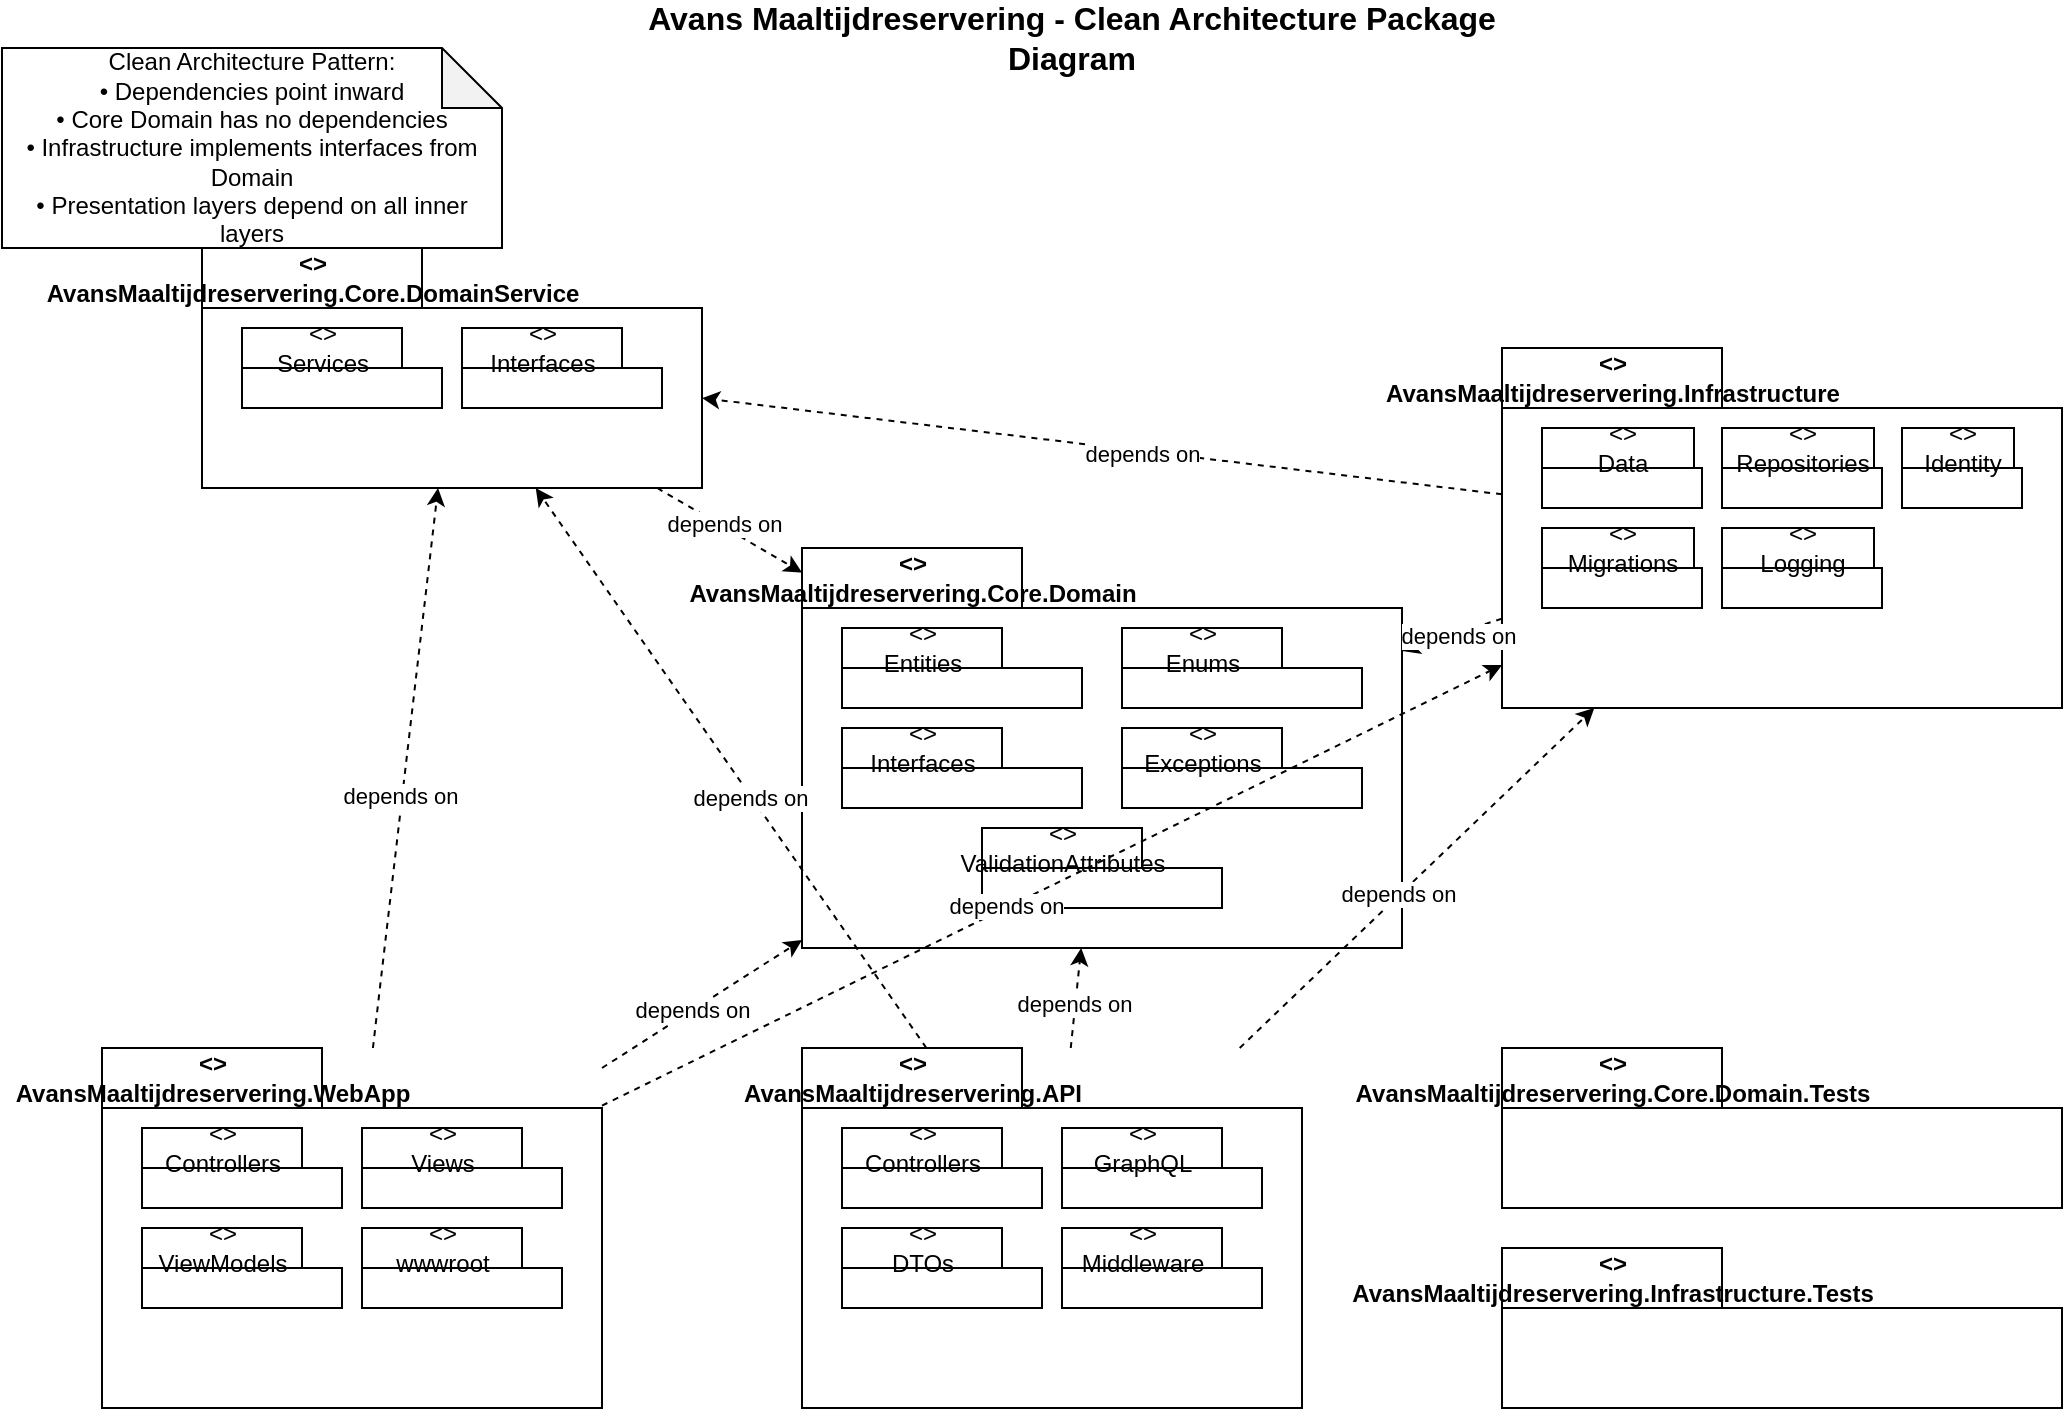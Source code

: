 <?xml version="1.0" encoding="UTF-8"?>
<mxfile version="22.1.16">
  <diagram name="Package Diagram - Clean Architecture" id="package-clean-arch">
    <mxGraphModel dx="1422" dy="794" grid="1" gridSize="10" guides="1" tooltips="1" connect="1" arrows="1" fold="1" page="1" pageScale="1" pageWidth="1169" pageHeight="827" math="0" shadow="0">
      <root>
        <mxCell id="0" />
        <mxCell id="1" parent="0" />
        
        <!-- Title -->
        <mxCell id="title" value="Avans Maaltijdreservering - Clean Architecture Package Diagram" style="text;html=1;align=center;verticalAlign=middle;whiteSpace=wrap;rounded=0;fontStyle=1;fontSize=16;" vertex="1" parent="1">
          <mxGeometry x="350" y="30" width="470" height="30" as="geometry" />
        </mxCell>

        <!-- Core Domain (Center) -->
        <mxCell id="core-domain-pkg" value="&lt;&lt;package&gt;&gt;&#xa;AvansMaaltijdreservering.Core.Domain" style="shape=folder;fontStyle=1;tabWidth=110;tabHeight=30;tabPosition=left;html=1;boundedLbl=1;labelInHeader=1;container=1;collapsible=0;" vertex="1" parent="1">
          <mxGeometry x="450" y="300" width="300" height="200" as="geometry" />
        </mxCell>
        
        <mxCell id="entities-pkg" value="&lt;&lt;package&gt;&gt;&#xa;Entities" style="shape=folder;fontStyle=0;tabWidth=80;tabHeight=20;tabPosition=left;html=1;boundedLbl=1;labelInHeader=1;" vertex="1" parent="core-domain-pkg">
          <mxGeometry x="20" y="40" width="120" height="40" as="geometry" />
        </mxCell>
        
        <mxCell id="enums-pkg" value="&lt;&lt;package&gt;&gt;&#xa;Enums" style="shape=folder;fontStyle=0;tabWidth=80;tabHeight=20;tabPosition=left;html=1;boundedLbl=1;labelInHeader=1;" vertex="1" parent="core-domain-pkg">
          <mxGeometry x="160" y="40" width="120" height="40" as="geometry" />
        </mxCell>
        
        <mxCell id="interfaces-pkg" value="&lt;&lt;package&gt;&gt;&#xa;Interfaces" style="shape=folder;fontStyle=0;tabWidth=80;tabHeight=20;tabPosition=left;html=1;boundedLbl=1;labelInHeader=1;" vertex="1" parent="core-domain-pkg">
          <mxGeometry x="20" y="90" width="120" height="40" as="geometry" />
        </mxCell>
        
        <mxCell id="exceptions-pkg" value="&lt;&lt;package&gt;&gt;&#xa;Exceptions" style="shape=folder;fontStyle=0;tabWidth=80;tabHeight=20;tabPosition=left;html=1;boundedLbl=1;labelInHeader=1;" vertex="1" parent="core-domain-pkg">
          <mxGeometry x="160" y="90" width="120" height="40" as="geometry" />
        </mxCell>

        <mxCell id="validation-pkg" value="&lt;&lt;package&gt;&gt;&#xa;ValidationAttributes" style="shape=folder;fontStyle=0;tabWidth=80;tabHeight=20;tabPosition=left;html=1;boundedLbl=1;labelInHeader=1;" vertex="1" parent="core-domain-pkg">
          <mxGeometry x="90" y="140" width="120" height="40" as="geometry" />
        </mxCell>

        <!-- Core Domain Service -->
        <mxCell id="domain-service-pkg" value="&lt;&lt;package&gt;&gt;&#xa;AvansMaaltijdreservering.Core.DomainService" style="shape=folder;fontStyle=1;tabWidth=110;tabHeight=30;tabPosition=left;html=1;boundedLbl=1;labelInHeader=1;container=1;collapsible=0;" vertex="1" parent="1">
          <mxGeometry x="150" y="150" width="250" height="120" as="geometry" />
        </mxCell>
        
        <mxCell id="services-pkg" value="&lt;&lt;package&gt;&gt;&#xa;Services" style="shape=folder;fontStyle=0;tabWidth=80;tabHeight=20;tabPosition=left;html=1;boundedLbl=1;labelInHeader=1;" vertex="1" parent="domain-service-pkg">
          <mxGeometry x="20" y="40" width="100" height="40" as="geometry" />
        </mxCell>
        
        <mxCell id="service-interfaces-pkg" value="&lt;&lt;package&gt;&gt;&#xa;Interfaces" style="shape=folder;fontStyle=0;tabWidth=80;tabHeight=20;tabPosition=left;html=1;boundedLbl=1;labelInHeader=1;" vertex="1" parent="domain-service-pkg">
          <mxGeometry x="130" y="40" width="100" height="40" as="geometry" />
        </mxCell>

        <!-- Infrastructure -->
        <mxCell id="infrastructure-pkg" value="&lt;&lt;package&gt;&gt;&#xa;AvansMaaltijdreservering.Infrastructure" style="shape=folder;fontStyle=1;tabWidth=110;tabHeight=30;tabPosition=left;html=1;boundedLbl=1;labelInHeader=1;container=1;collapsible=0;" vertex="1" parent="1">
          <mxGeometry x="800" y="200" width="280" height="180" as="geometry" />
        </mxCell>
        
        <mxCell id="data-pkg" value="&lt;&lt;package&gt;&gt;&#xa;Data" style="shape=folder;fontStyle=0;tabWidth=80;tabHeight=20;tabPosition=left;html=1;boundedLbl=1;labelInHeader=1;" vertex="1" parent="infrastructure-pkg">
          <mxGeometry x="20" y="40" width="80" height="40" as="geometry" />
        </mxCell>
        
        <mxCell id="repositories-pkg" value="&lt;&lt;package&gt;&gt;&#xa;Repositories" style="shape=folder;fontStyle=0;tabWidth=80;tabHeight=20;tabPosition=left;html=1;boundedLbl=1;labelInHeader=1;" vertex="1" parent="infrastructure-pkg">
          <mxGeometry x="110" y="40" width="80" height="40" as="geometry" />
        </mxCell>

        <mxCell id="identity-pkg" value="&lt;&lt;package&gt;&gt;&#xa;Identity" style="shape=folder;fontStyle=0;tabWidth=80;tabHeight=20;tabPosition=left;html=1;boundedLbl=1;labelInHeader=1;" vertex="1" parent="infrastructure-pkg">
          <mxGeometry x="200" y="40" width="60" height="40" as="geometry" />
        </mxCell>
        
        <mxCell id="migrations-pkg" value="&lt;&lt;package&gt;&gt;&#xa;Migrations" style="shape=folder;fontStyle=0;tabWidth=80;tabHeight=20;tabPosition=left;html=1;boundedLbl=1;labelInHeader=1;" vertex="1" parent="infrastructure-pkg">
          <mxGeometry x="20" y="90" width="80" height="40" as="geometry" />
        </mxCell>

        <mxCell id="logging-pkg" value="&lt;&lt;package&gt;&gt;&#xa;Logging" style="shape=folder;fontStyle=0;tabWidth=80;tabHeight=20;tabPosition=left;html=1;boundedLbl=1;labelInHeader=1;" vertex="1" parent="infrastructure-pkg">
          <mxGeometry x="110" y="90" width="80" height="40" as="geometry" />
        </mxCell>

        <!-- Presentation Layers -->
        <mxCell id="webapp-pkg" value="&lt;&lt;package&gt;&gt;&#xa;AvansMaaltijdreservering.WebApp" style="shape=folder;fontStyle=1;tabWidth=110;tabHeight=30;tabPosition=left;html=1;boundedLbl=1;labelInHeader=1;container=1;collapsible=0;" vertex="1" parent="1">
          <mxGeometry x="100" y="550" width="250" height="180" as="geometry" />
        </mxCell>
        
        <mxCell id="controllers-pkg" value="&lt;&lt;package&gt;&gt;&#xa;Controllers" style="shape=folder;fontStyle=0;tabWidth=80;tabHeight=20;tabPosition=left;html=1;boundedLbl=1;labelInHeader=1;" vertex="1" parent="webapp-pkg">
          <mxGeometry x="20" y="40" width="100" height="40" as="geometry" />
        </mxCell>
        
        <mxCell id="views-pkg" value="&lt;&lt;package&gt;&gt;&#xa;Views" style="shape=folder;fontStyle=0;tabWidth=80;tabHeight=20;tabPosition=left;html=1;boundedLbl=1;labelInHeader=1;" vertex="1" parent="webapp-pkg">
          <mxGeometry x="130" y="40" width="100" height="40" as="geometry" />
        </mxCell>
        
        <mxCell id="viewmodels-pkg" value="&lt;&lt;package&gt;&gt;&#xa;ViewModels" style="shape=folder;fontStyle=0;tabWidth=80;tabHeight=20;tabPosition=left;html=1;boundedLbl=1;labelInHeader=1;" vertex="1" parent="webapp-pkg">
          <mxGeometry x="20" y="90" width="100" height="40" as="geometry" />
        </mxCell>

        <mxCell id="wwwroot-pkg" value="&lt;&lt;package&gt;&gt;&#xa;wwwroot" style="shape=folder;fontStyle=0;tabWidth=80;tabHeight=20;tabPosition=left;html=1;boundedLbl=1;labelInHeader=1;" vertex="1" parent="webapp-pkg">
          <mxGeometry x="130" y="90" width="100" height="40" as="geometry" />
        </mxCell>

        <!-- API Layer -->
        <mxCell id="api-pkg" value="&lt;&lt;package&gt;&gt;&#xa;AvansMaaltijdreservering.API" style="shape=folder;fontStyle=1;tabWidth=110;tabHeight=30;tabPosition=left;html=1;boundedLbl=1;labelInHeader=1;container=1;collapsible=0;" vertex="1" parent="1">
          <mxGeometry x="450" y="550" width="250" height="180" as="geometry" />
        </mxCell>
        
        <mxCell id="api-controllers-pkg" value="&lt;&lt;package&gt;&gt;&#xa;Controllers" style="shape=folder;fontStyle=0;tabWidth=80;tabHeight=20;tabPosition=left;html=1;boundedLbl=1;labelInHeader=1;" vertex="1" parent="api-pkg">
          <mxGeometry x="20" y="40" width="100" height="40" as="geometry" />
        </mxCell>
        
        <mxCell id="graphql-pkg" value="&lt;&lt;package&gt;&gt;&#xa;GraphQL" style="shape=folder;fontStyle=0;tabWidth=80;tabHeight=20;tabPosition=left;html=1;boundedLbl=1;labelInHeader=1;" vertex="1" parent="api-pkg">
          <mxGeometry x="130" y="40" width="100" height="40" as="geometry" />
        </mxCell>
        
        <mxCell id="dtos-pkg" value="&lt;&lt;package&gt;&gt;&#xa;DTOs" style="shape=folder;fontStyle=0;tabWidth=80;tabHeight=20;tabPosition=left;html=1;boundedLbl=1;labelInHeader=1;" vertex="1" parent="api-pkg">
          <mxGeometry x="20" y="90" width="100" height="40" as="geometry" />
        </mxCell>

        <mxCell id="middleware-pkg" value="&lt;&lt;package&gt;&gt;&#xa;Middleware" style="shape=folder;fontStyle=0;tabWidth=80;tabHeight=20;tabPosition=left;html=1;boundedLbl=1;labelInHeader=1;" vertex="1" parent="api-pkg">
          <mxGeometry x="130" y="90" width="100" height="40" as="geometry" />
        </mxCell>

        <!-- Test Projects -->
        <mxCell id="domain-tests-pkg" value="&lt;&lt;package&gt;&gt;&#xa;AvansMaaltijdreservering.Core.Domain.Tests" style="shape=folder;fontStyle=1;tabWidth=110;tabHeight=30;tabPosition=left;html=1;boundedLbl=1;labelInHeader=1;" vertex="1" parent="1">
          <mxGeometry x="800" y="550" width="280" height="80" as="geometry" />
        </mxCell>

        <mxCell id="infra-tests-pkg" value="&lt;&lt;package&gt;&gt;&#xa;AvansMaaltijdreservering.Infrastructure.Tests" style="shape=folder;fontStyle=1;tabWidth=110;tabHeight=30;tabPosition=left;html=1;boundedLbl=1;labelInHeader=1;" vertex="1" parent="1">
          <mxGeometry x="800" y="650" width="280" height="80" as="geometry" />
        </mxCell>

        <!-- Dependencies (pointing inward) -->
        <mxCell id="dep1" value="" style="endArrow=classic;html=1;rounded=0;dashed=1;" edge="1" parent="1" source="domain-service-pkg" target="core-domain-pkg">
          <mxGeometry width="50" height="50" relative="1" as="geometry">
            <mxPoint x="400" y="250" as="sourcePoint" />
            <mxPoint x="450" y="200" as="targetPoint" />
          </mxGeometry>
        </mxCell>
        <mxCell id="dep1-label" value="depends on" style="edgeLabel;html=1;align=center;verticalAlign=middle;resizable=0;points=[];" vertex="1" connectable="0" parent="dep1">
          <mxGeometry x="-0.1" y="1" relative="1" as="geometry">
            <mxPoint as="offset" />
          </mxGeometry>
        </mxCell>

        <mxCell id="dep2" value="" style="endArrow=classic;html=1;rounded=0;dashed=1;" edge="1" parent="1" source="infrastructure-pkg" target="core-domain-pkg">
          <mxGeometry width="50" height="50" relative="1" as="geometry">
            <mxPoint x="900" y="350" as="sourcePoint" />
            <mxPoint x="950" y="300" as="targetPoint" />
          </mxGeometry>
        </mxCell>
        <mxCell id="dep2-label" value="depends on" style="edgeLabel;html=1;align=center;verticalAlign=middle;resizable=0;points=[];" vertex="1" connectable="0" parent="dep2">
          <mxGeometry x="-0.1" y="1" relative="1" as="geometry">
            <mxPoint as="offset" />
          </mxGeometry>
        </mxCell>

        <mxCell id="dep3" value="" style="endArrow=classic;html=1;rounded=0;dashed=1;" edge="1" parent="1" source="infrastructure-pkg" target="domain-service-pkg">
          <mxGeometry width="50" height="50" relative="1" as="geometry">
            <mxPoint x="800" y="280" as="sourcePoint" />
            <mxPoint x="400" y="210" as="targetPoint" />
          </mxGeometry>
        </mxCell>
        <mxCell id="dep3-label" value="depends on" style="edgeLabel;html=1;align=center;verticalAlign=middle;resizable=0;points=[];" vertex="1" connectable="0" parent="dep3">
          <mxGeometry x="-0.1" y="1" relative="1" as="geometry">
            <mxPoint as="offset" />
          </mxGeometry>
        </mxCell>

        <mxCell id="dep4" value="" style="endArrow=classic;html=1;rounded=0;dashed=1;" edge="1" parent="1" source="webapp-pkg" target="core-domain-pkg">
          <mxGeometry width="50" height="50" relative="1" as="geometry">
            <mxPoint x="300" y="550" as="sourcePoint" />
            <mxPoint x="500" y="500" as="targetPoint" />
          </mxGeometry>
        </mxCell>
        <mxCell id="dep4-label" value="depends on" style="edgeLabel;html=1;align=center;verticalAlign=middle;resizable=0;points=[];" vertex="1" connectable="0" parent="dep4">
          <mxGeometry x="-0.1" y="1" relative="1" as="geometry">
            <mxPoint as="offset" />
          </mxGeometry>
        </mxCell>

        <mxCell id="dep5" value="" style="endArrow=classic;html=1;rounded=0;dashed=1;" edge="1" parent="1" source="webapp-pkg" target="domain-service-pkg">
          <mxGeometry width="50" height="50" relative="1" as="geometry">
            <mxPoint x="200" y="550" as="sourcePoint" />
            <mxPoint x="250" y="270" as="targetPoint" />
          </mxGeometry>
        </mxCell>
        <mxCell id="dep5-label" value="depends on" style="edgeLabel;html=1;align=center;verticalAlign=middle;resizable=0;points=[];" vertex="1" connectable="0" parent="dep5">
          <mxGeometry x="-0.1" y="1" relative="1" as="geometry">
            <mxPoint as="offset" />
          </mxGeometry>
        </mxCell>

        <mxCell id="dep6" value="" style="endArrow=classic;html=1;rounded=0;dashed=1;" edge="1" parent="1" source="webapp-pkg" target="infrastructure-pkg">
          <mxGeometry width="50" height="50" relative="1" as="geometry">
            <mxPoint x="350" y="600" as="sourcePoint" />
            <mxPoint x="800" y="350" as="targetPoint" />
          </mxGeometry>
        </mxCell>
        <mxCell id="dep6-label" value="depends on" style="edgeLabel;html=1;align=center;verticalAlign=middle;resizable=0;points=[];" vertex="1" connectable="0" parent="dep6">
          <mxGeometry x="-0.1" y="1" relative="1" as="geometry">
            <mxPoint as="offset" />
          </mxGeometry>
        </mxCell>

        <mxCell id="dep7" value="" style="endArrow=classic;html=1;rounded=0;dashed=1;" edge="1" parent="1" source="api-pkg" target="core-domain-pkg">
          <mxGeometry width="50" height="50" relative="1" as="geometry">
            <mxPoint x="575" y="550" as="sourcePoint" />
            <mxPoint x="575" y="500" as="targetPoint" />
          </mxGeometry>
        </mxCell>
        <mxCell id="dep7-label" value="depends on" style="edgeLabel;html=1;align=center;verticalAlign=middle;resizable=0;points=[];" vertex="1" connectable="0" parent="dep7">
          <mxGeometry x="-0.1" y="1" relative="1" as="geometry">
            <mxPoint as="offset" />
          </mxGeometry>
        </mxCell>

        <mxCell id="dep8" value="" style="endArrow=classic;html=1;rounded=0;dashed=1;" edge="1" parent="1" source="api-pkg" target="domain-service-pkg">
          <mxGeometry width="50" height="50" relative="1" as="geometry">
            <mxPoint x="450" y="550" as="sourcePoint" />
            <mxPoint x="350" y="270" as="targetPoint" />
          </mxGeometry>
        </mxCell>
        <mxCell id="dep8-label" value="depends on" style="edgeLabel;html=1;align=center;verticalAlign=middle;resizable=0;points=[];" vertex="1" connectable="0" parent="dep8">
          <mxGeometry x="-0.1" y="1" relative="1" as="geometry">
            <mxPoint as="offset" />
          </mxGeometry>
        </mxCell>

        <mxCell id="dep9" value="" style="endArrow=classic;html=1;rounded=0;dashed=1;" edge="1" parent="1" source="api-pkg" target="infrastructure-pkg">
          <mxGeometry width="50" height="50" relative="1" as="geometry">
            <mxPoint x="700" y="550" as="sourcePoint" />
            <mxPoint x="850" y="380" as="targetPoint" />
          </mxGeometry>
        </mxCell>
        <mxCell id="dep9-label" value="depends on" style="edgeLabel;html=1;align=center;verticalAlign=middle;resizable=0;points=[];" vertex="1" connectable="0" parent="dep9">
          <mxGeometry x="-0.1" y="1" relative="1" as="geometry">
            <mxPoint as="offset" />
          </mxGeometry>
        </mxCell>

        <!-- Architecture Note -->
        <mxCell id="arch-note" value="Clean Architecture Pattern:&#xa;• Dependencies point inward&#xa;• Core Domain has no dependencies&#xa;• Infrastructure implements interfaces from Domain&#xa;• Presentation layers depend on all inner layers" style="shape=note;whiteSpace=wrap;html=1;backgroundOutline=1;darkOpacity=0.05;" vertex="1" parent="1">
          <mxGeometry x="50" y="50" width="250" height="100" as="geometry" />
        </mxCell>
      </root>
    </mxGraphModel>
  </diagram>
</mxfile>